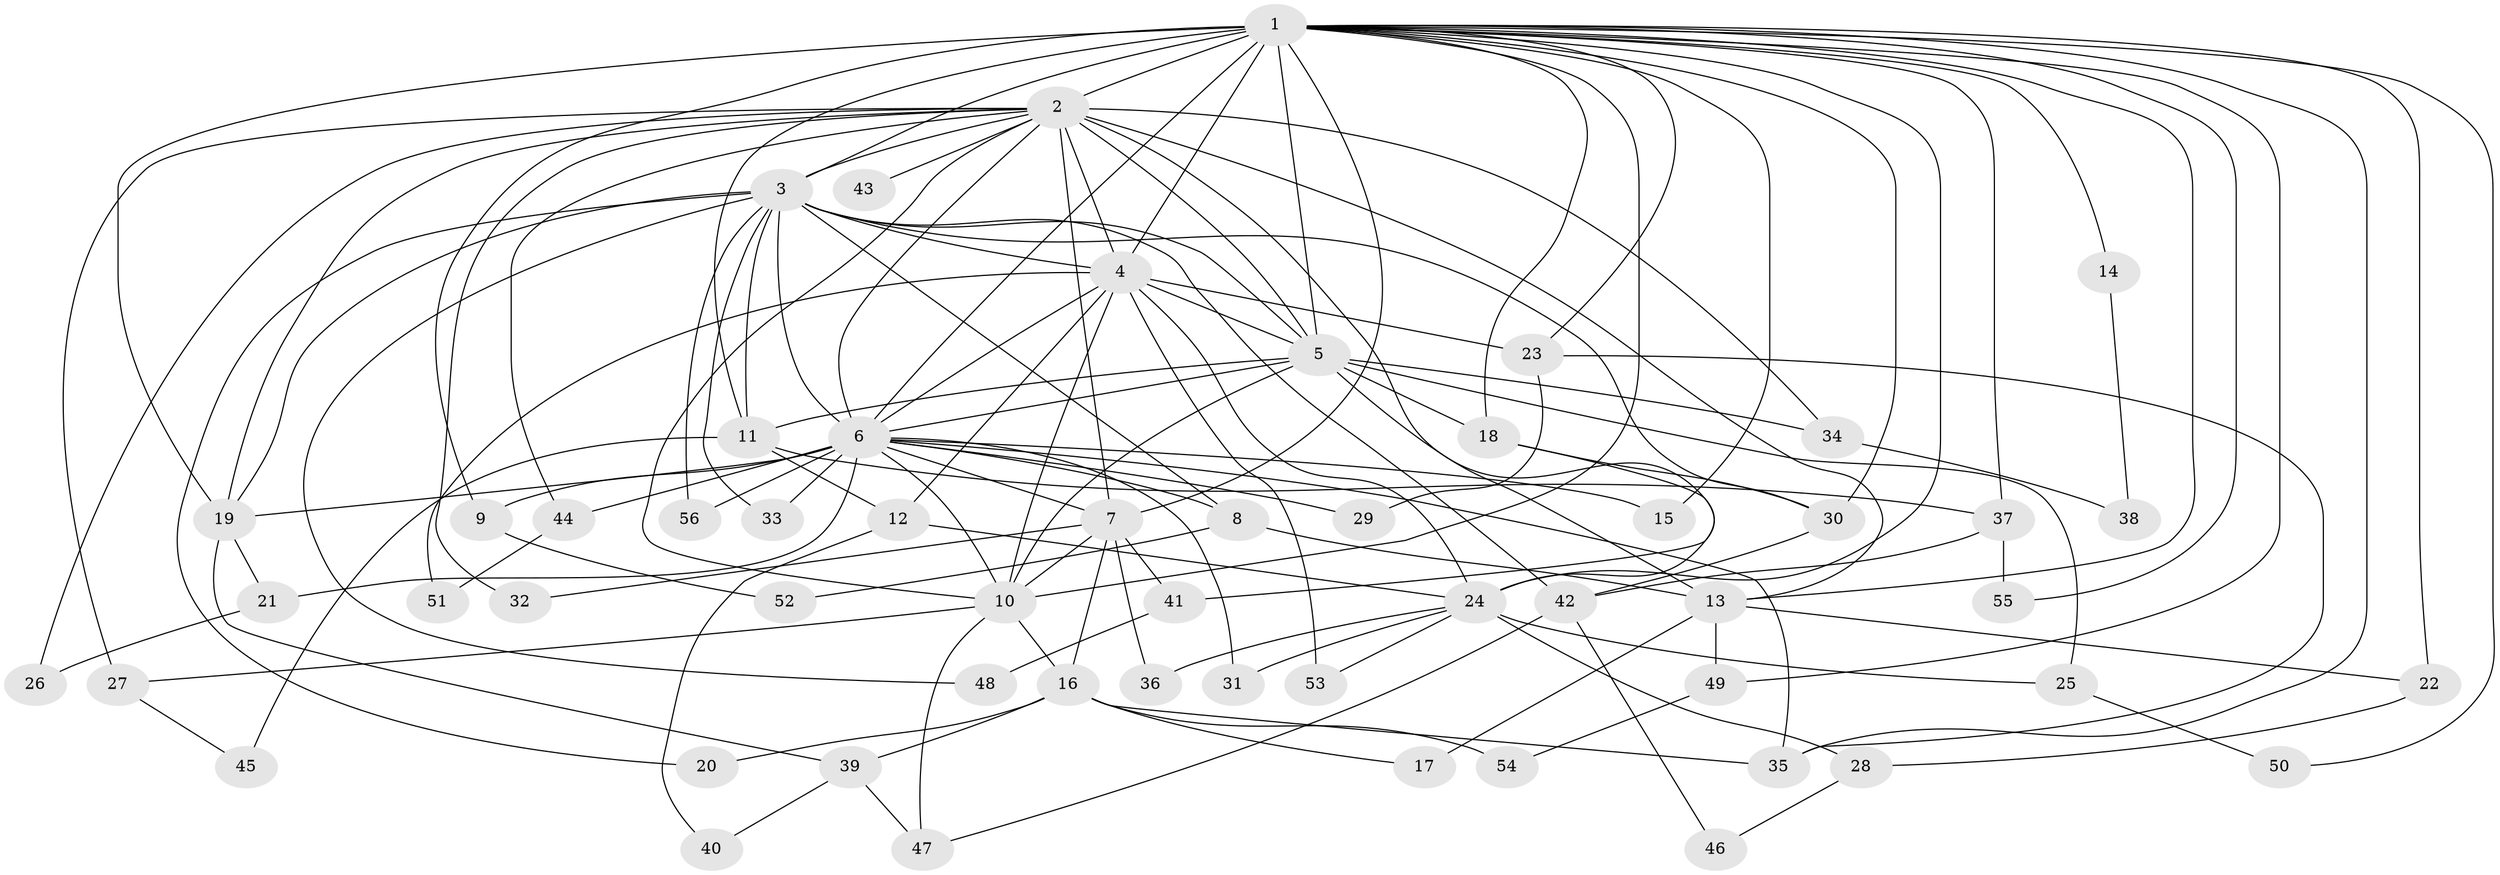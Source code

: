 // original degree distribution, {15: 0.011111111111111112, 18: 0.011111111111111112, 10: 0.011111111111111112, 12: 0.011111111111111112, 17: 0.011111111111111112, 19: 0.011111111111111112, 16: 0.022222222222222223, 31: 0.011111111111111112, 23: 0.011111111111111112, 8: 0.022222222222222223, 4: 0.12222222222222222, 3: 0.23333333333333334, 6: 0.011111111111111112, 5: 0.03333333333333333, 7: 0.011111111111111112, 2: 0.45555555555555555}
// Generated by graph-tools (version 1.1) at 2025/49/03/04/25 22:49:23]
// undirected, 56 vertices, 130 edges
graph export_dot {
  node [color=gray90,style=filled];
  1;
  2;
  3;
  4;
  5;
  6;
  7;
  8;
  9;
  10;
  11;
  12;
  13;
  14;
  15;
  16;
  17;
  18;
  19;
  20;
  21;
  22;
  23;
  24;
  25;
  26;
  27;
  28;
  29;
  30;
  31;
  32;
  33;
  34;
  35;
  36;
  37;
  38;
  39;
  40;
  41;
  42;
  43;
  44;
  45;
  46;
  47;
  48;
  49;
  50;
  51;
  52;
  53;
  54;
  55;
  56;
  1 -- 2 [weight=9.0];
  1 -- 3 [weight=4.0];
  1 -- 4 [weight=4.0];
  1 -- 5 [weight=2.0];
  1 -- 6 [weight=2.0];
  1 -- 7 [weight=1.0];
  1 -- 9 [weight=1.0];
  1 -- 10 [weight=2.0];
  1 -- 11 [weight=1.0];
  1 -- 13 [weight=1.0];
  1 -- 14 [weight=1.0];
  1 -- 15 [weight=2.0];
  1 -- 18 [weight=1.0];
  1 -- 19 [weight=1.0];
  1 -- 22 [weight=1.0];
  1 -- 23 [weight=1.0];
  1 -- 24 [weight=1.0];
  1 -- 30 [weight=1.0];
  1 -- 35 [weight=1.0];
  1 -- 37 [weight=1.0];
  1 -- 49 [weight=1.0];
  1 -- 50 [weight=1.0];
  1 -- 55 [weight=1.0];
  2 -- 3 [weight=4.0];
  2 -- 4 [weight=4.0];
  2 -- 5 [weight=2.0];
  2 -- 6 [weight=2.0];
  2 -- 7 [weight=2.0];
  2 -- 10 [weight=1.0];
  2 -- 13 [weight=1.0];
  2 -- 19 [weight=1.0];
  2 -- 24 [weight=2.0];
  2 -- 26 [weight=1.0];
  2 -- 27 [weight=1.0];
  2 -- 32 [weight=1.0];
  2 -- 34 [weight=1.0];
  2 -- 43 [weight=2.0];
  2 -- 44 [weight=1.0];
  3 -- 4 [weight=4.0];
  3 -- 5 [weight=3.0];
  3 -- 6 [weight=2.0];
  3 -- 8 [weight=1.0];
  3 -- 11 [weight=2.0];
  3 -- 19 [weight=1.0];
  3 -- 20 [weight=1.0];
  3 -- 30 [weight=1.0];
  3 -- 33 [weight=1.0];
  3 -- 42 [weight=1.0];
  3 -- 48 [weight=1.0];
  3 -- 56 [weight=1.0];
  4 -- 5 [weight=2.0];
  4 -- 6 [weight=3.0];
  4 -- 10 [weight=7.0];
  4 -- 12 [weight=1.0];
  4 -- 23 [weight=1.0];
  4 -- 24 [weight=1.0];
  4 -- 51 [weight=1.0];
  4 -- 53 [weight=1.0];
  5 -- 6 [weight=1.0];
  5 -- 10 [weight=1.0];
  5 -- 11 [weight=1.0];
  5 -- 13 [weight=1.0];
  5 -- 18 [weight=1.0];
  5 -- 25 [weight=1.0];
  5 -- 34 [weight=1.0];
  6 -- 7 [weight=1.0];
  6 -- 8 [weight=1.0];
  6 -- 9 [weight=1.0];
  6 -- 10 [weight=1.0];
  6 -- 15 [weight=1.0];
  6 -- 19 [weight=1.0];
  6 -- 21 [weight=1.0];
  6 -- 29 [weight=1.0];
  6 -- 31 [weight=1.0];
  6 -- 33 [weight=1.0];
  6 -- 35 [weight=1.0];
  6 -- 44 [weight=1.0];
  6 -- 56 [weight=1.0];
  7 -- 10 [weight=1.0];
  7 -- 16 [weight=1.0];
  7 -- 32 [weight=1.0];
  7 -- 36 [weight=1.0];
  7 -- 41 [weight=1.0];
  8 -- 13 [weight=1.0];
  8 -- 52 [weight=1.0];
  9 -- 52 [weight=1.0];
  10 -- 16 [weight=1.0];
  10 -- 27 [weight=1.0];
  10 -- 47 [weight=1.0];
  11 -- 12 [weight=1.0];
  11 -- 37 [weight=1.0];
  11 -- 45 [weight=1.0];
  12 -- 24 [weight=1.0];
  12 -- 40 [weight=1.0];
  13 -- 17 [weight=1.0];
  13 -- 22 [weight=1.0];
  13 -- 49 [weight=1.0];
  14 -- 38 [weight=1.0];
  16 -- 17 [weight=1.0];
  16 -- 20 [weight=1.0];
  16 -- 35 [weight=1.0];
  16 -- 39 [weight=1.0];
  16 -- 54 [weight=1.0];
  18 -- 30 [weight=1.0];
  18 -- 41 [weight=1.0];
  19 -- 21 [weight=1.0];
  19 -- 39 [weight=1.0];
  21 -- 26 [weight=1.0];
  22 -- 28 [weight=1.0];
  23 -- 29 [weight=1.0];
  23 -- 35 [weight=1.0];
  24 -- 25 [weight=1.0];
  24 -- 28 [weight=1.0];
  24 -- 31 [weight=1.0];
  24 -- 36 [weight=1.0];
  24 -- 53 [weight=1.0];
  25 -- 50 [weight=1.0];
  27 -- 45 [weight=1.0];
  28 -- 46 [weight=1.0];
  30 -- 42 [weight=1.0];
  34 -- 38 [weight=1.0];
  37 -- 42 [weight=1.0];
  37 -- 55 [weight=1.0];
  39 -- 40 [weight=1.0];
  39 -- 47 [weight=1.0];
  41 -- 48 [weight=1.0];
  42 -- 46 [weight=1.0];
  42 -- 47 [weight=1.0];
  44 -- 51 [weight=1.0];
  49 -- 54 [weight=1.0];
}
